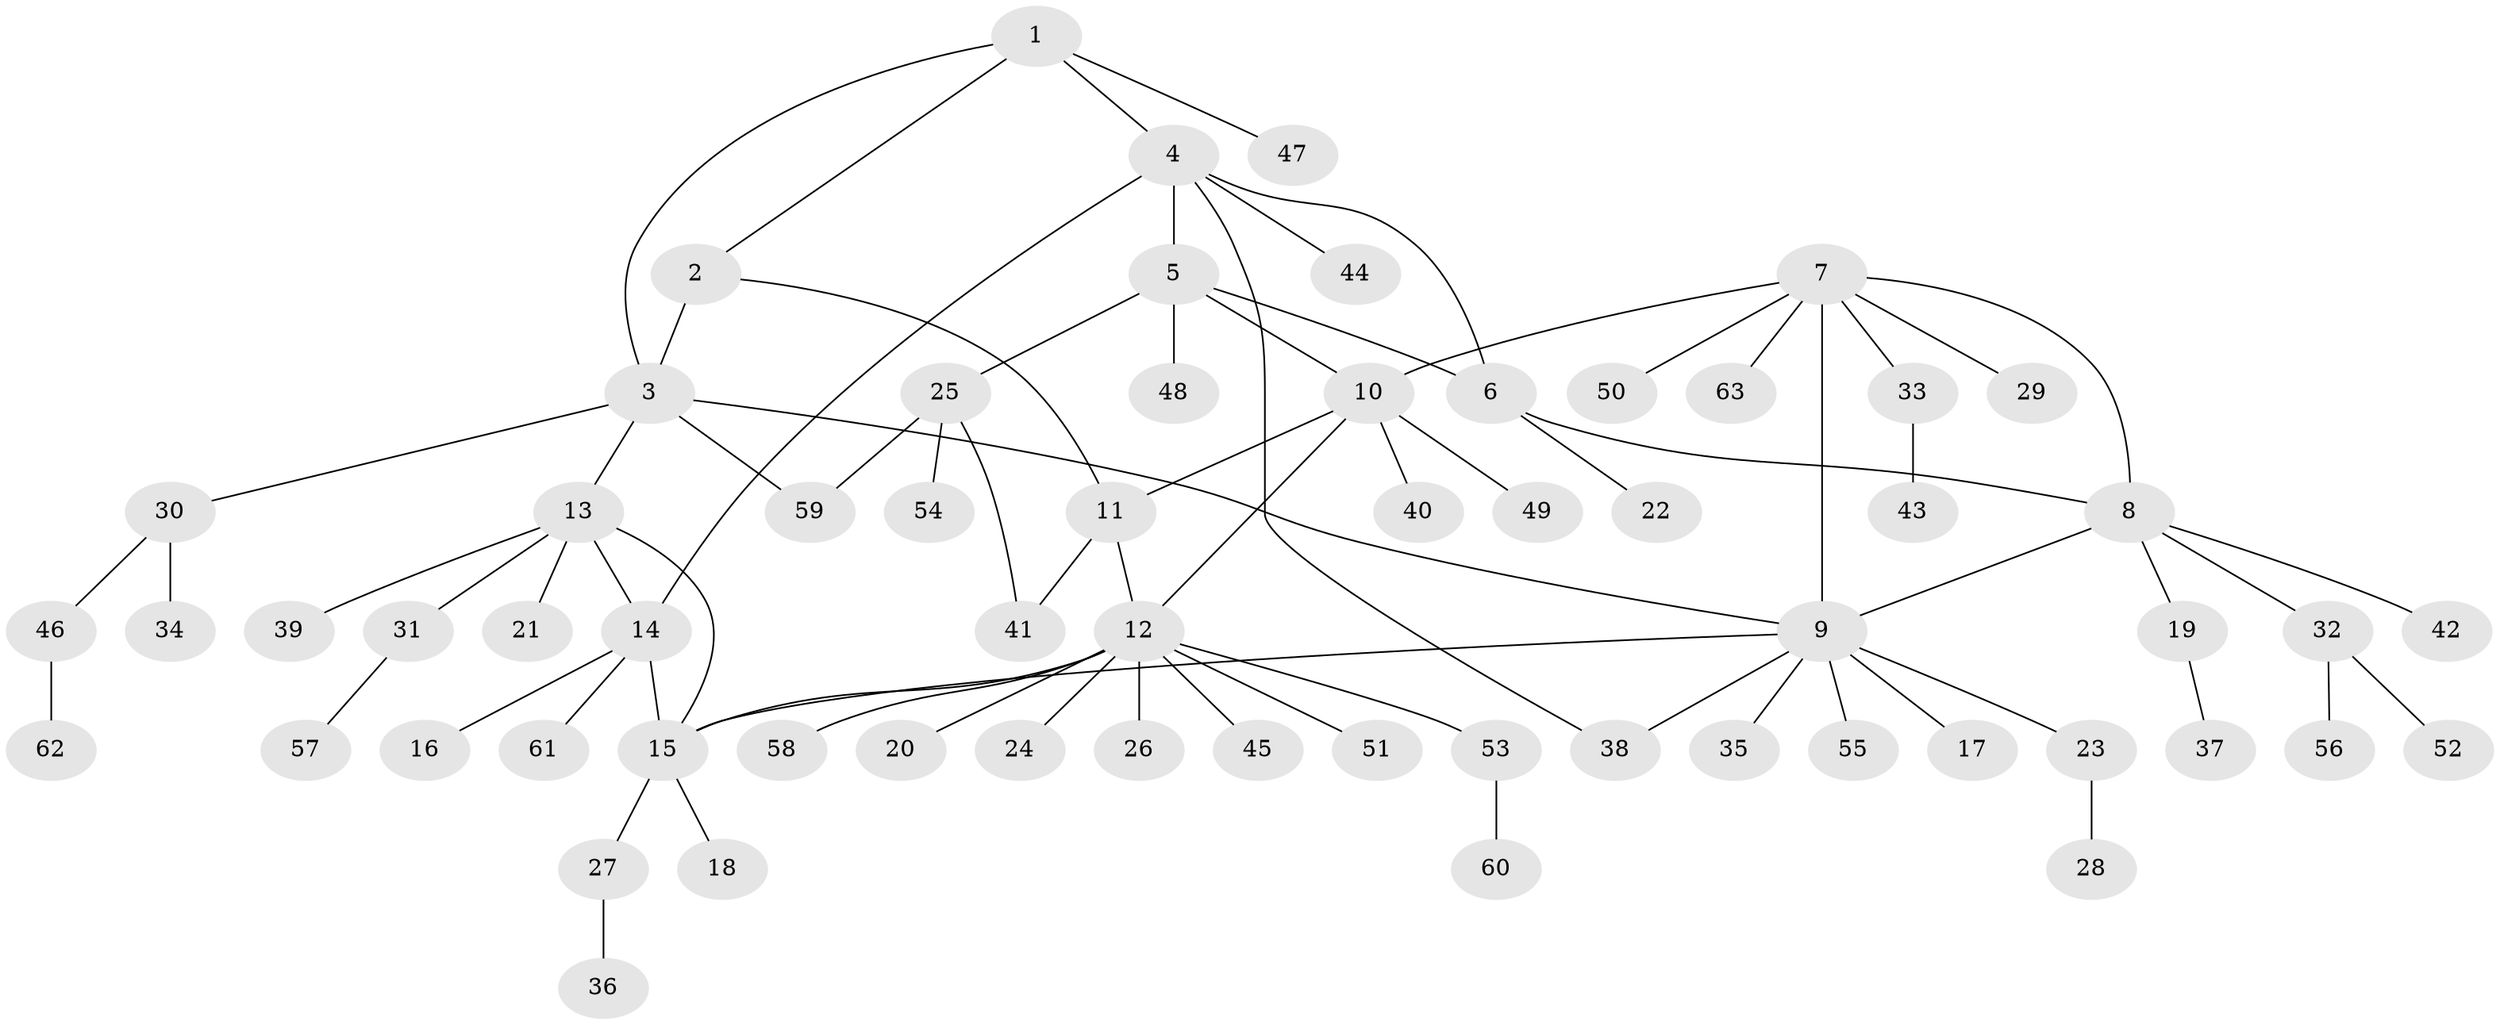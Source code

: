 // coarse degree distribution, {8: 0.06521739130434782, 3: 0.043478260869565216, 6: 0.021739130434782608, 7: 0.021739130434782608, 11: 0.021739130434782608, 9: 0.043478260869565216, 4: 0.043478260869565216, 1: 0.6956521739130435, 2: 0.043478260869565216}
// Generated by graph-tools (version 1.1) at 2025/24/03/03/25 07:24:10]
// undirected, 63 vertices, 76 edges
graph export_dot {
graph [start="1"]
  node [color=gray90,style=filled];
  1;
  2;
  3;
  4;
  5;
  6;
  7;
  8;
  9;
  10;
  11;
  12;
  13;
  14;
  15;
  16;
  17;
  18;
  19;
  20;
  21;
  22;
  23;
  24;
  25;
  26;
  27;
  28;
  29;
  30;
  31;
  32;
  33;
  34;
  35;
  36;
  37;
  38;
  39;
  40;
  41;
  42;
  43;
  44;
  45;
  46;
  47;
  48;
  49;
  50;
  51;
  52;
  53;
  54;
  55;
  56;
  57;
  58;
  59;
  60;
  61;
  62;
  63;
  1 -- 2;
  1 -- 3;
  1 -- 4;
  1 -- 47;
  2 -- 3;
  2 -- 11;
  3 -- 9;
  3 -- 13;
  3 -- 30;
  3 -- 59;
  4 -- 5;
  4 -- 6;
  4 -- 14;
  4 -- 38;
  4 -- 44;
  5 -- 6;
  5 -- 10;
  5 -- 25;
  5 -- 48;
  6 -- 8;
  6 -- 22;
  7 -- 8;
  7 -- 9;
  7 -- 10;
  7 -- 29;
  7 -- 33;
  7 -- 50;
  7 -- 63;
  8 -- 9;
  8 -- 19;
  8 -- 32;
  8 -- 42;
  9 -- 15;
  9 -- 17;
  9 -- 23;
  9 -- 35;
  9 -- 38;
  9 -- 55;
  10 -- 11;
  10 -- 12;
  10 -- 40;
  10 -- 49;
  11 -- 12;
  11 -- 41;
  12 -- 15;
  12 -- 20;
  12 -- 24;
  12 -- 26;
  12 -- 45;
  12 -- 51;
  12 -- 53;
  12 -- 58;
  13 -- 14;
  13 -- 15;
  13 -- 21;
  13 -- 31;
  13 -- 39;
  14 -- 15;
  14 -- 16;
  14 -- 61;
  15 -- 18;
  15 -- 27;
  19 -- 37;
  23 -- 28;
  25 -- 41;
  25 -- 54;
  25 -- 59;
  27 -- 36;
  30 -- 34;
  30 -- 46;
  31 -- 57;
  32 -- 52;
  32 -- 56;
  33 -- 43;
  46 -- 62;
  53 -- 60;
}
